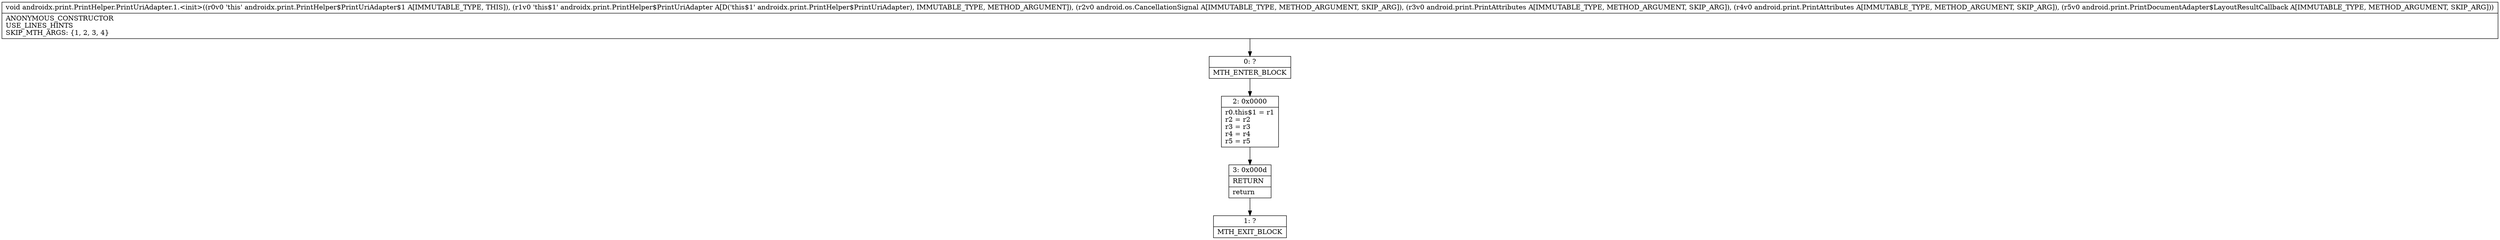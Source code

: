 digraph "CFG forandroidx.print.PrintHelper.PrintUriAdapter.1.\<init\>(Landroidx\/print\/PrintHelper$PrintUriAdapter;Landroid\/os\/CancellationSignal;Landroid\/print\/PrintAttributes;Landroid\/print\/PrintAttributes;Landroid\/print\/PrintDocumentAdapter$LayoutResultCallback;)V" {
Node_0 [shape=record,label="{0\:\ ?|MTH_ENTER_BLOCK\l}"];
Node_2 [shape=record,label="{2\:\ 0x0000|r0.this$1 = r1\lr2 = r2\lr3 = r3\lr4 = r4\lr5 = r5\l}"];
Node_3 [shape=record,label="{3\:\ 0x000d|RETURN\l|return\l}"];
Node_1 [shape=record,label="{1\:\ ?|MTH_EXIT_BLOCK\l}"];
MethodNode[shape=record,label="{void androidx.print.PrintHelper.PrintUriAdapter.1.\<init\>((r0v0 'this' androidx.print.PrintHelper$PrintUriAdapter$1 A[IMMUTABLE_TYPE, THIS]), (r1v0 'this$1' androidx.print.PrintHelper$PrintUriAdapter A[D('this$1' androidx.print.PrintHelper$PrintUriAdapter), IMMUTABLE_TYPE, METHOD_ARGUMENT]), (r2v0 android.os.CancellationSignal A[IMMUTABLE_TYPE, METHOD_ARGUMENT, SKIP_ARG]), (r3v0 android.print.PrintAttributes A[IMMUTABLE_TYPE, METHOD_ARGUMENT, SKIP_ARG]), (r4v0 android.print.PrintAttributes A[IMMUTABLE_TYPE, METHOD_ARGUMENT, SKIP_ARG]), (r5v0 android.print.PrintDocumentAdapter$LayoutResultCallback A[IMMUTABLE_TYPE, METHOD_ARGUMENT, SKIP_ARG]))  | ANONYMOUS_CONSTRUCTOR\lUSE_LINES_HINTS\lSKIP_MTH_ARGS: \{1, 2, 3, 4\}\l}"];
MethodNode -> Node_0;Node_0 -> Node_2;
Node_2 -> Node_3;
Node_3 -> Node_1;
}

